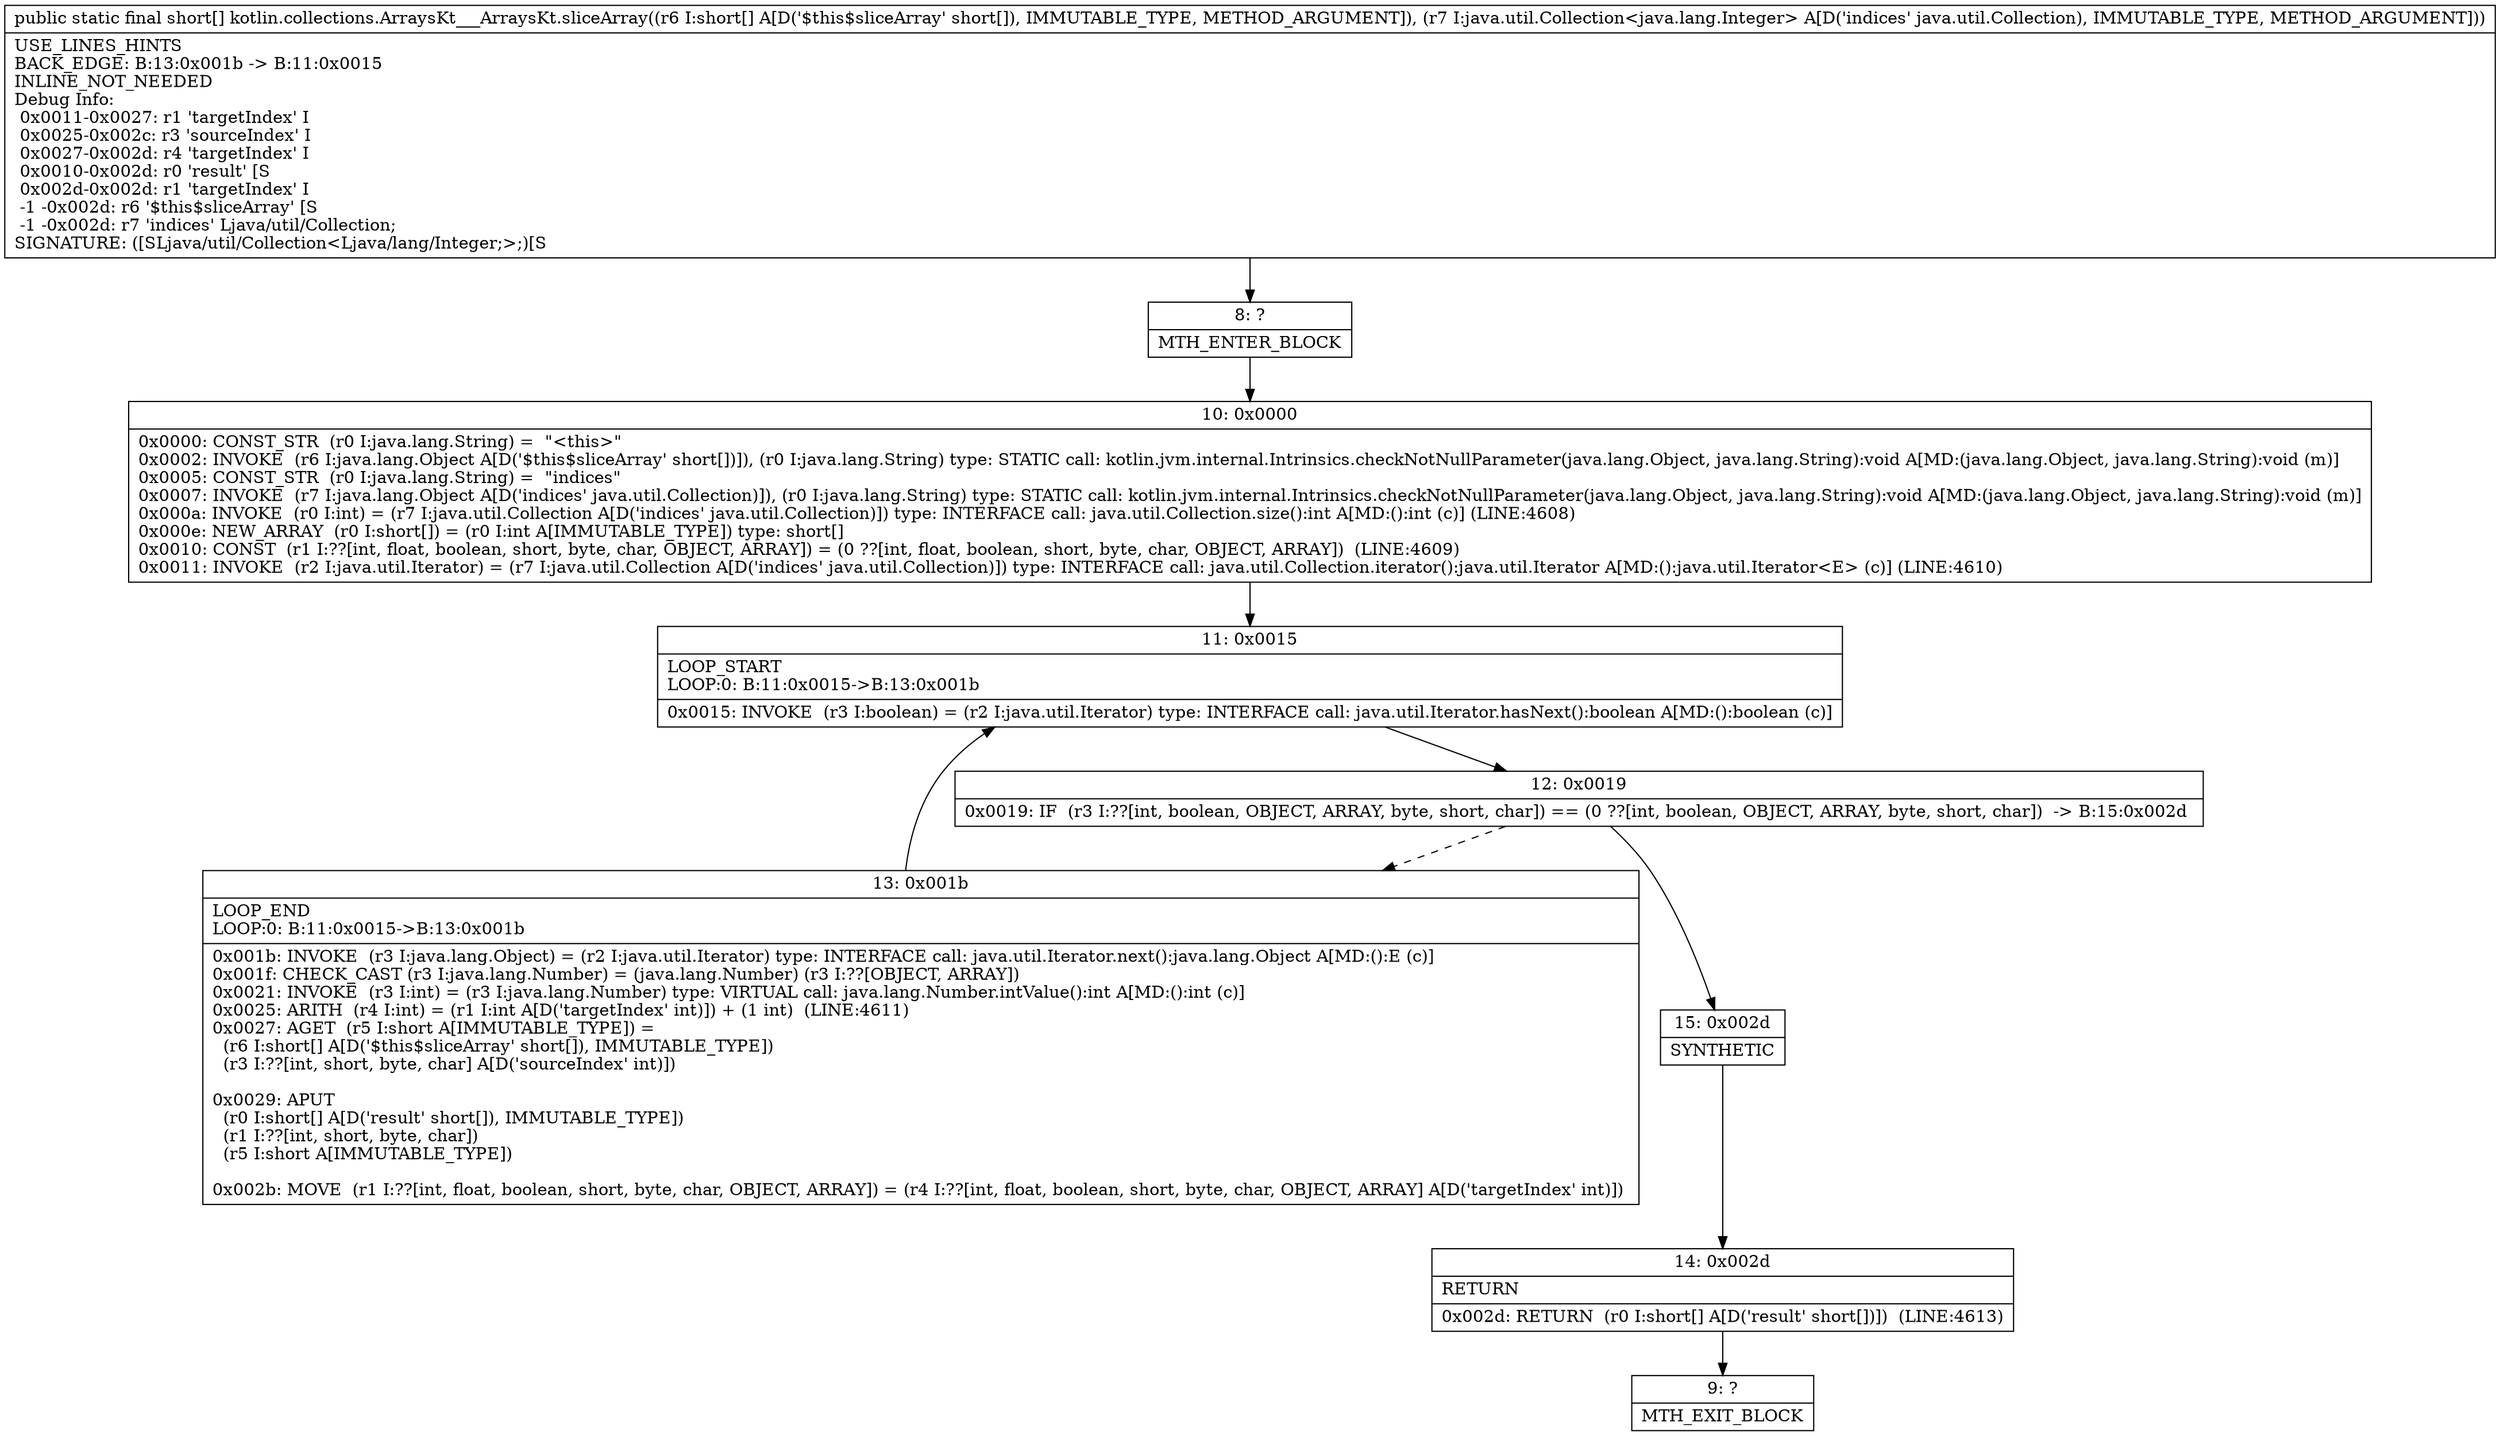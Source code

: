 digraph "CFG forkotlin.collections.ArraysKt___ArraysKt.sliceArray([SLjava\/util\/Collection;)[S" {
Node_8 [shape=record,label="{8\:\ ?|MTH_ENTER_BLOCK\l}"];
Node_10 [shape=record,label="{10\:\ 0x0000|0x0000: CONST_STR  (r0 I:java.lang.String) =  \"\<this\>\" \l0x0002: INVOKE  (r6 I:java.lang.Object A[D('$this$sliceArray' short[])]), (r0 I:java.lang.String) type: STATIC call: kotlin.jvm.internal.Intrinsics.checkNotNullParameter(java.lang.Object, java.lang.String):void A[MD:(java.lang.Object, java.lang.String):void (m)]\l0x0005: CONST_STR  (r0 I:java.lang.String) =  \"indices\" \l0x0007: INVOKE  (r7 I:java.lang.Object A[D('indices' java.util.Collection)]), (r0 I:java.lang.String) type: STATIC call: kotlin.jvm.internal.Intrinsics.checkNotNullParameter(java.lang.Object, java.lang.String):void A[MD:(java.lang.Object, java.lang.String):void (m)]\l0x000a: INVOKE  (r0 I:int) = (r7 I:java.util.Collection A[D('indices' java.util.Collection)]) type: INTERFACE call: java.util.Collection.size():int A[MD:():int (c)] (LINE:4608)\l0x000e: NEW_ARRAY  (r0 I:short[]) = (r0 I:int A[IMMUTABLE_TYPE]) type: short[] \l0x0010: CONST  (r1 I:??[int, float, boolean, short, byte, char, OBJECT, ARRAY]) = (0 ??[int, float, boolean, short, byte, char, OBJECT, ARRAY])  (LINE:4609)\l0x0011: INVOKE  (r2 I:java.util.Iterator) = (r7 I:java.util.Collection A[D('indices' java.util.Collection)]) type: INTERFACE call: java.util.Collection.iterator():java.util.Iterator A[MD:():java.util.Iterator\<E\> (c)] (LINE:4610)\l}"];
Node_11 [shape=record,label="{11\:\ 0x0015|LOOP_START\lLOOP:0: B:11:0x0015\-\>B:13:0x001b\l|0x0015: INVOKE  (r3 I:boolean) = (r2 I:java.util.Iterator) type: INTERFACE call: java.util.Iterator.hasNext():boolean A[MD:():boolean (c)]\l}"];
Node_12 [shape=record,label="{12\:\ 0x0019|0x0019: IF  (r3 I:??[int, boolean, OBJECT, ARRAY, byte, short, char]) == (0 ??[int, boolean, OBJECT, ARRAY, byte, short, char])  \-\> B:15:0x002d \l}"];
Node_13 [shape=record,label="{13\:\ 0x001b|LOOP_END\lLOOP:0: B:11:0x0015\-\>B:13:0x001b\l|0x001b: INVOKE  (r3 I:java.lang.Object) = (r2 I:java.util.Iterator) type: INTERFACE call: java.util.Iterator.next():java.lang.Object A[MD:():E (c)]\l0x001f: CHECK_CAST (r3 I:java.lang.Number) = (java.lang.Number) (r3 I:??[OBJECT, ARRAY]) \l0x0021: INVOKE  (r3 I:int) = (r3 I:java.lang.Number) type: VIRTUAL call: java.lang.Number.intValue():int A[MD:():int (c)]\l0x0025: ARITH  (r4 I:int) = (r1 I:int A[D('targetIndex' int)]) + (1 int)  (LINE:4611)\l0x0027: AGET  (r5 I:short A[IMMUTABLE_TYPE]) = \l  (r6 I:short[] A[D('$this$sliceArray' short[]), IMMUTABLE_TYPE])\l  (r3 I:??[int, short, byte, char] A[D('sourceIndex' int)])\l \l0x0029: APUT  \l  (r0 I:short[] A[D('result' short[]), IMMUTABLE_TYPE])\l  (r1 I:??[int, short, byte, char])\l  (r5 I:short A[IMMUTABLE_TYPE])\l \l0x002b: MOVE  (r1 I:??[int, float, boolean, short, byte, char, OBJECT, ARRAY]) = (r4 I:??[int, float, boolean, short, byte, char, OBJECT, ARRAY] A[D('targetIndex' int)]) \l}"];
Node_15 [shape=record,label="{15\:\ 0x002d|SYNTHETIC\l}"];
Node_14 [shape=record,label="{14\:\ 0x002d|RETURN\l|0x002d: RETURN  (r0 I:short[] A[D('result' short[])])  (LINE:4613)\l}"];
Node_9 [shape=record,label="{9\:\ ?|MTH_EXIT_BLOCK\l}"];
MethodNode[shape=record,label="{public static final short[] kotlin.collections.ArraysKt___ArraysKt.sliceArray((r6 I:short[] A[D('$this$sliceArray' short[]), IMMUTABLE_TYPE, METHOD_ARGUMENT]), (r7 I:java.util.Collection\<java.lang.Integer\> A[D('indices' java.util.Collection), IMMUTABLE_TYPE, METHOD_ARGUMENT]))  | USE_LINES_HINTS\lBACK_EDGE: B:13:0x001b \-\> B:11:0x0015\lINLINE_NOT_NEEDED\lDebug Info:\l  0x0011\-0x0027: r1 'targetIndex' I\l  0x0025\-0x002c: r3 'sourceIndex' I\l  0x0027\-0x002d: r4 'targetIndex' I\l  0x0010\-0x002d: r0 'result' [S\l  0x002d\-0x002d: r1 'targetIndex' I\l  \-1 \-0x002d: r6 '$this$sliceArray' [S\l  \-1 \-0x002d: r7 'indices' Ljava\/util\/Collection;\lSIGNATURE: ([SLjava\/util\/Collection\<Ljava\/lang\/Integer;\>;)[S\l}"];
MethodNode -> Node_8;Node_8 -> Node_10;
Node_10 -> Node_11;
Node_11 -> Node_12;
Node_12 -> Node_13[style=dashed];
Node_12 -> Node_15;
Node_13 -> Node_11;
Node_15 -> Node_14;
Node_14 -> Node_9;
}

